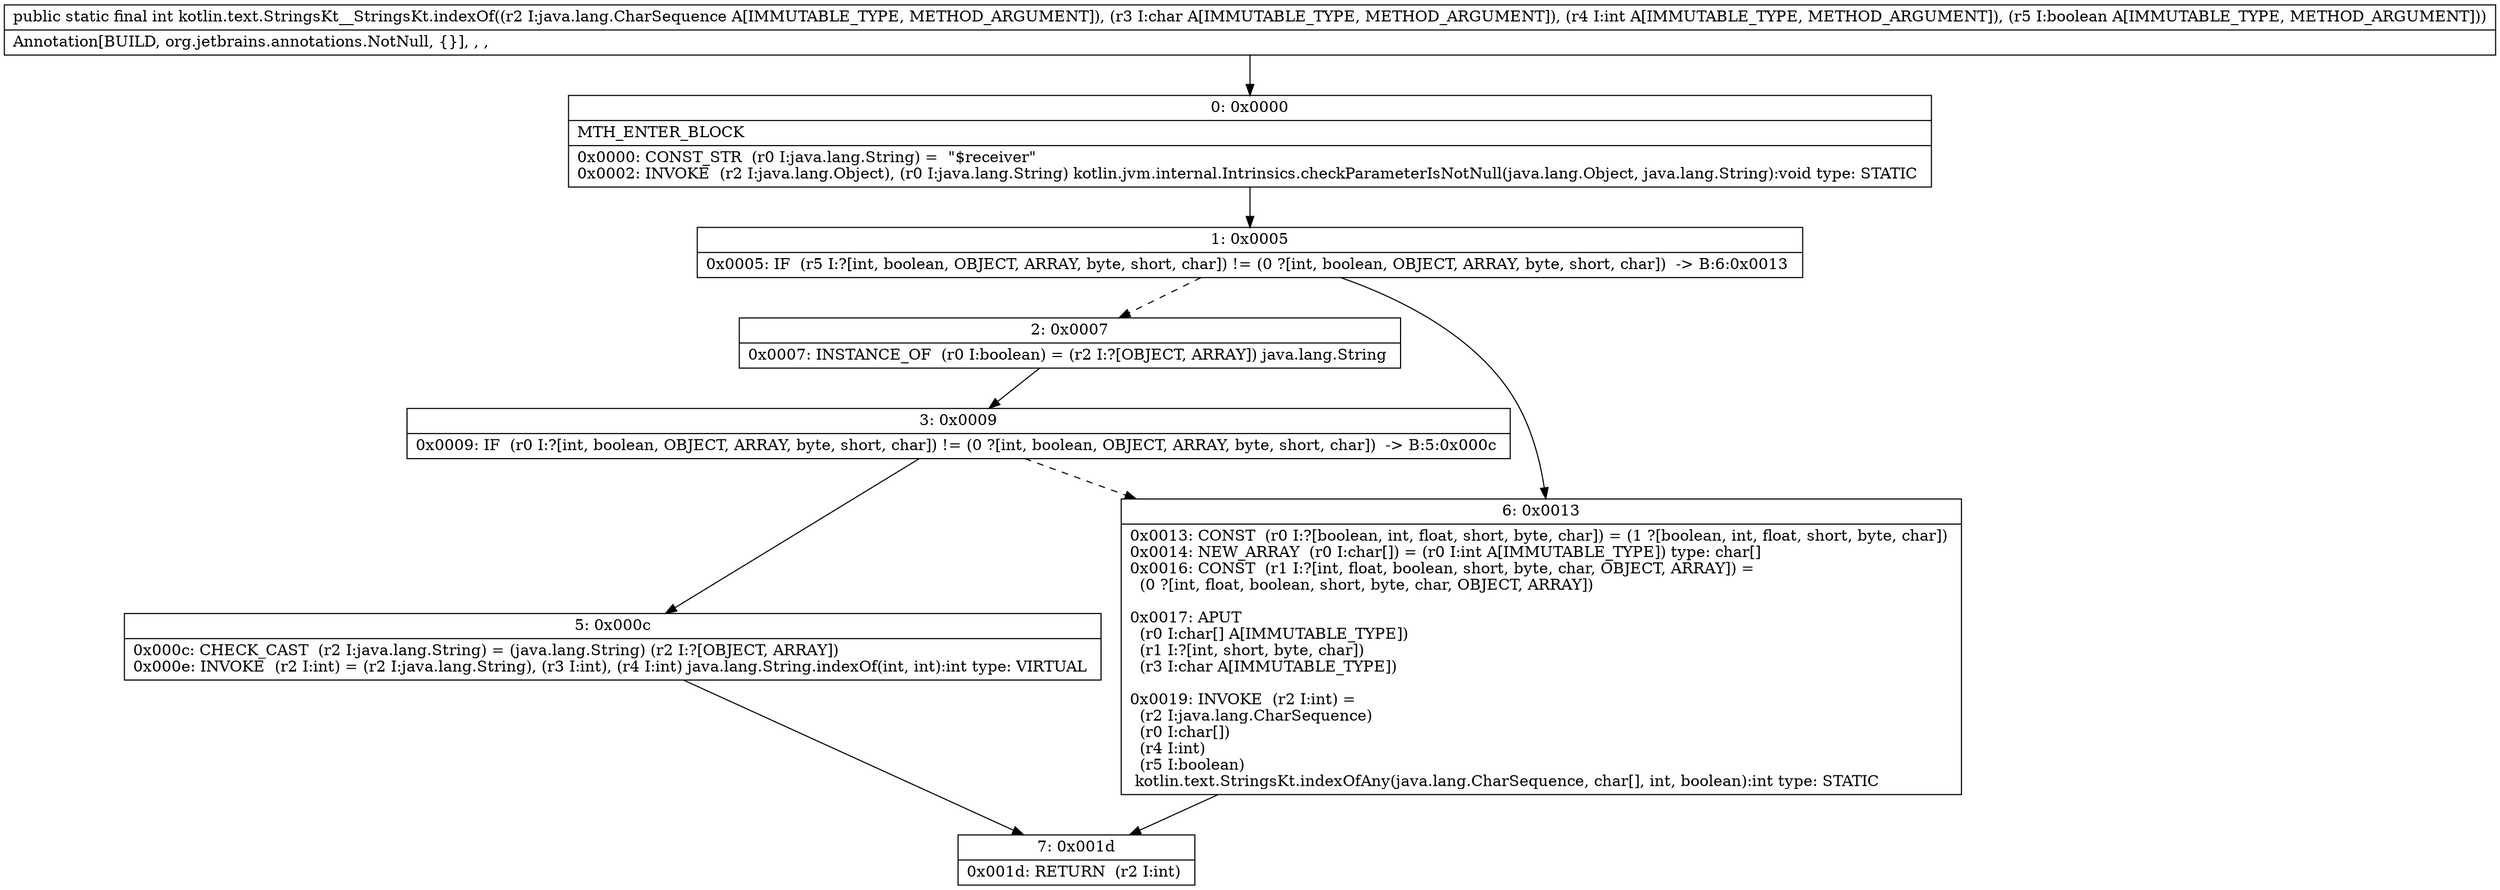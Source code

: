 digraph "CFG forkotlin.text.StringsKt__StringsKt.indexOf(Ljava\/lang\/CharSequence;CIZ)I" {
Node_0 [shape=record,label="{0\:\ 0x0000|MTH_ENTER_BLOCK\l|0x0000: CONST_STR  (r0 I:java.lang.String) =  \"$receiver\" \l0x0002: INVOKE  (r2 I:java.lang.Object), (r0 I:java.lang.String) kotlin.jvm.internal.Intrinsics.checkParameterIsNotNull(java.lang.Object, java.lang.String):void type: STATIC \l}"];
Node_1 [shape=record,label="{1\:\ 0x0005|0x0005: IF  (r5 I:?[int, boolean, OBJECT, ARRAY, byte, short, char]) != (0 ?[int, boolean, OBJECT, ARRAY, byte, short, char])  \-\> B:6:0x0013 \l}"];
Node_2 [shape=record,label="{2\:\ 0x0007|0x0007: INSTANCE_OF  (r0 I:boolean) = (r2 I:?[OBJECT, ARRAY]) java.lang.String \l}"];
Node_3 [shape=record,label="{3\:\ 0x0009|0x0009: IF  (r0 I:?[int, boolean, OBJECT, ARRAY, byte, short, char]) != (0 ?[int, boolean, OBJECT, ARRAY, byte, short, char])  \-\> B:5:0x000c \l}"];
Node_5 [shape=record,label="{5\:\ 0x000c|0x000c: CHECK_CAST  (r2 I:java.lang.String) = (java.lang.String) (r2 I:?[OBJECT, ARRAY]) \l0x000e: INVOKE  (r2 I:int) = (r2 I:java.lang.String), (r3 I:int), (r4 I:int) java.lang.String.indexOf(int, int):int type: VIRTUAL \l}"];
Node_6 [shape=record,label="{6\:\ 0x0013|0x0013: CONST  (r0 I:?[boolean, int, float, short, byte, char]) = (1 ?[boolean, int, float, short, byte, char]) \l0x0014: NEW_ARRAY  (r0 I:char[]) = (r0 I:int A[IMMUTABLE_TYPE]) type: char[] \l0x0016: CONST  (r1 I:?[int, float, boolean, short, byte, char, OBJECT, ARRAY]) = \l  (0 ?[int, float, boolean, short, byte, char, OBJECT, ARRAY])\l \l0x0017: APUT  \l  (r0 I:char[] A[IMMUTABLE_TYPE])\l  (r1 I:?[int, short, byte, char])\l  (r3 I:char A[IMMUTABLE_TYPE])\l \l0x0019: INVOKE  (r2 I:int) = \l  (r2 I:java.lang.CharSequence)\l  (r0 I:char[])\l  (r4 I:int)\l  (r5 I:boolean)\l kotlin.text.StringsKt.indexOfAny(java.lang.CharSequence, char[], int, boolean):int type: STATIC \l}"];
Node_7 [shape=record,label="{7\:\ 0x001d|0x001d: RETURN  (r2 I:int) \l}"];
MethodNode[shape=record,label="{public static final int kotlin.text.StringsKt__StringsKt.indexOf((r2 I:java.lang.CharSequence A[IMMUTABLE_TYPE, METHOD_ARGUMENT]), (r3 I:char A[IMMUTABLE_TYPE, METHOD_ARGUMENT]), (r4 I:int A[IMMUTABLE_TYPE, METHOD_ARGUMENT]), (r5 I:boolean A[IMMUTABLE_TYPE, METHOD_ARGUMENT]))  | Annotation[BUILD, org.jetbrains.annotations.NotNull, \{\}], , , \l}"];
MethodNode -> Node_0;
Node_0 -> Node_1;
Node_1 -> Node_2[style=dashed];
Node_1 -> Node_6;
Node_2 -> Node_3;
Node_3 -> Node_5;
Node_3 -> Node_6[style=dashed];
Node_5 -> Node_7;
Node_6 -> Node_7;
}

